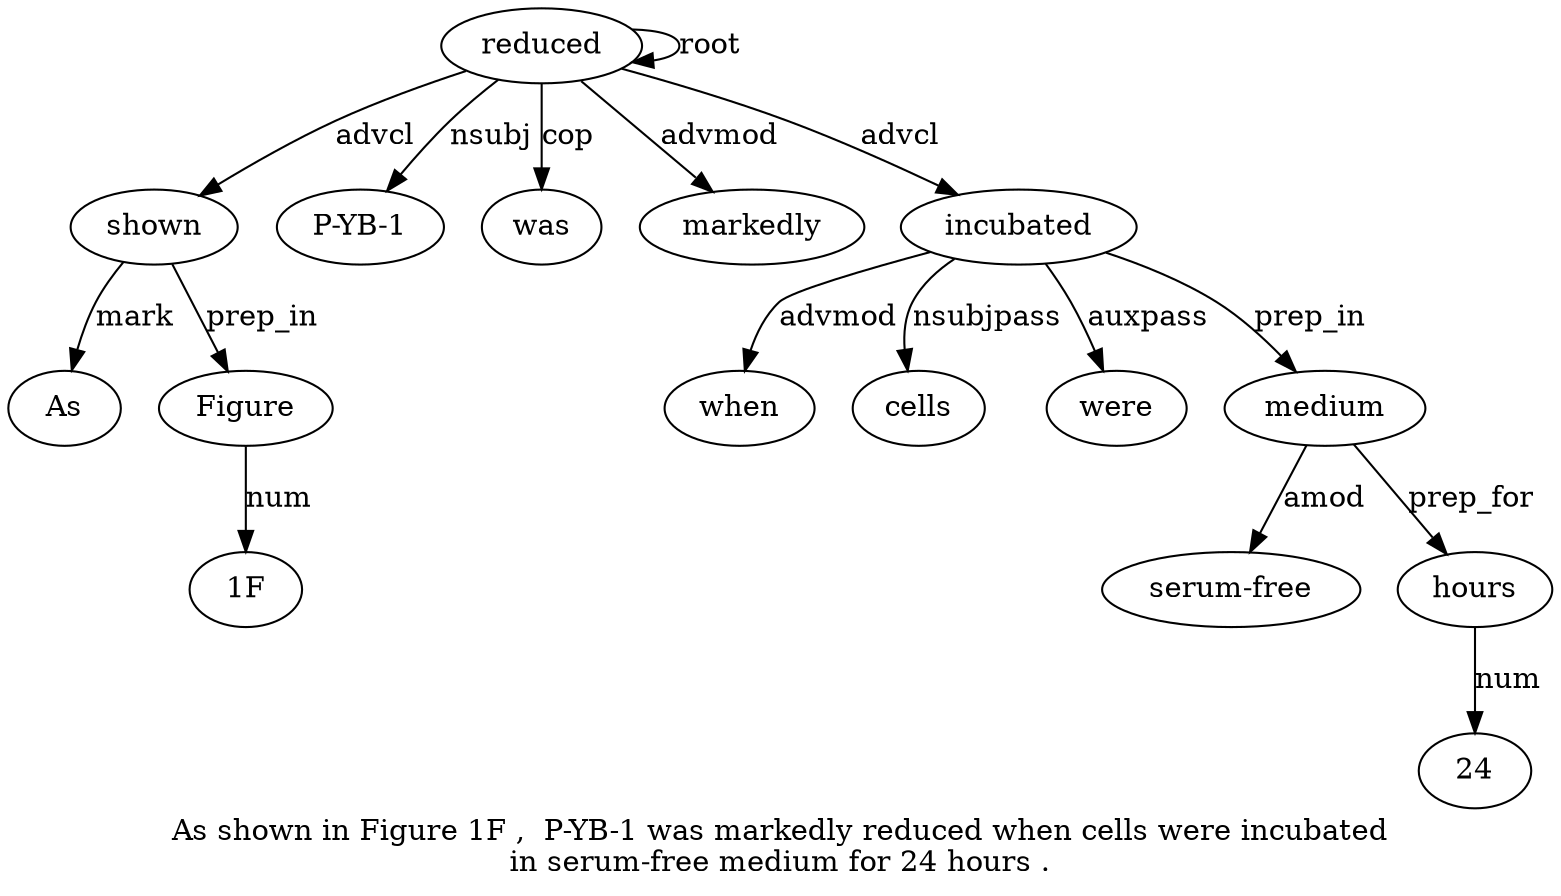 digraph "As shown in Figure 1F ,  P-YB-1 was markedly reduced when cells were incubated in serum-free medium for 24 hours ." {
label="As shown in Figure 1F ,  P-YB-1 was markedly reduced when cells were incubated
in serum-free medium for 24 hours .";
shown2 [style=filled, fillcolor=white, label=shown];
As1 [style=filled, fillcolor=white, label=As];
shown2 -> As1  [label=mark];
reduced10 [style=filled, fillcolor=white, label=reduced];
reduced10 -> shown2  [label=advcl];
Figure4 [style=filled, fillcolor=white, label=Figure];
shown2 -> Figure4  [label=prep_in];
"1F5" [style=filled, fillcolor=white, label="1F"];
Figure4 -> "1F5"  [label=num];
"P-YB-17" [style=filled, fillcolor=white, label="P-YB-1"];
reduced10 -> "P-YB-17"  [label=nsubj];
was8 [style=filled, fillcolor=white, label=was];
reduced10 -> was8  [label=cop];
markedly9 [style=filled, fillcolor=white, label=markedly];
reduced10 -> markedly9  [label=advmod];
reduced10 -> reduced10  [label=root];
incubated14 [style=filled, fillcolor=white, label=incubated];
when11 [style=filled, fillcolor=white, label=when];
incubated14 -> when11  [label=advmod];
cells12 [style=filled, fillcolor=white, label=cells];
incubated14 -> cells12  [label=nsubjpass];
were13 [style=filled, fillcolor=white, label=were];
incubated14 -> were13  [label=auxpass];
reduced10 -> incubated14  [label=advcl];
medium17 [style=filled, fillcolor=white, label=medium];
"serum-free16" [style=filled, fillcolor=white, label="serum-free"];
medium17 -> "serum-free16"  [label=amod];
incubated14 -> medium17  [label=prep_in];
hours20 [style=filled, fillcolor=white, label=hours];
2419 [style=filled, fillcolor=white, label=24];
hours20 -> 2419  [label=num];
medium17 -> hours20  [label=prep_for];
}

